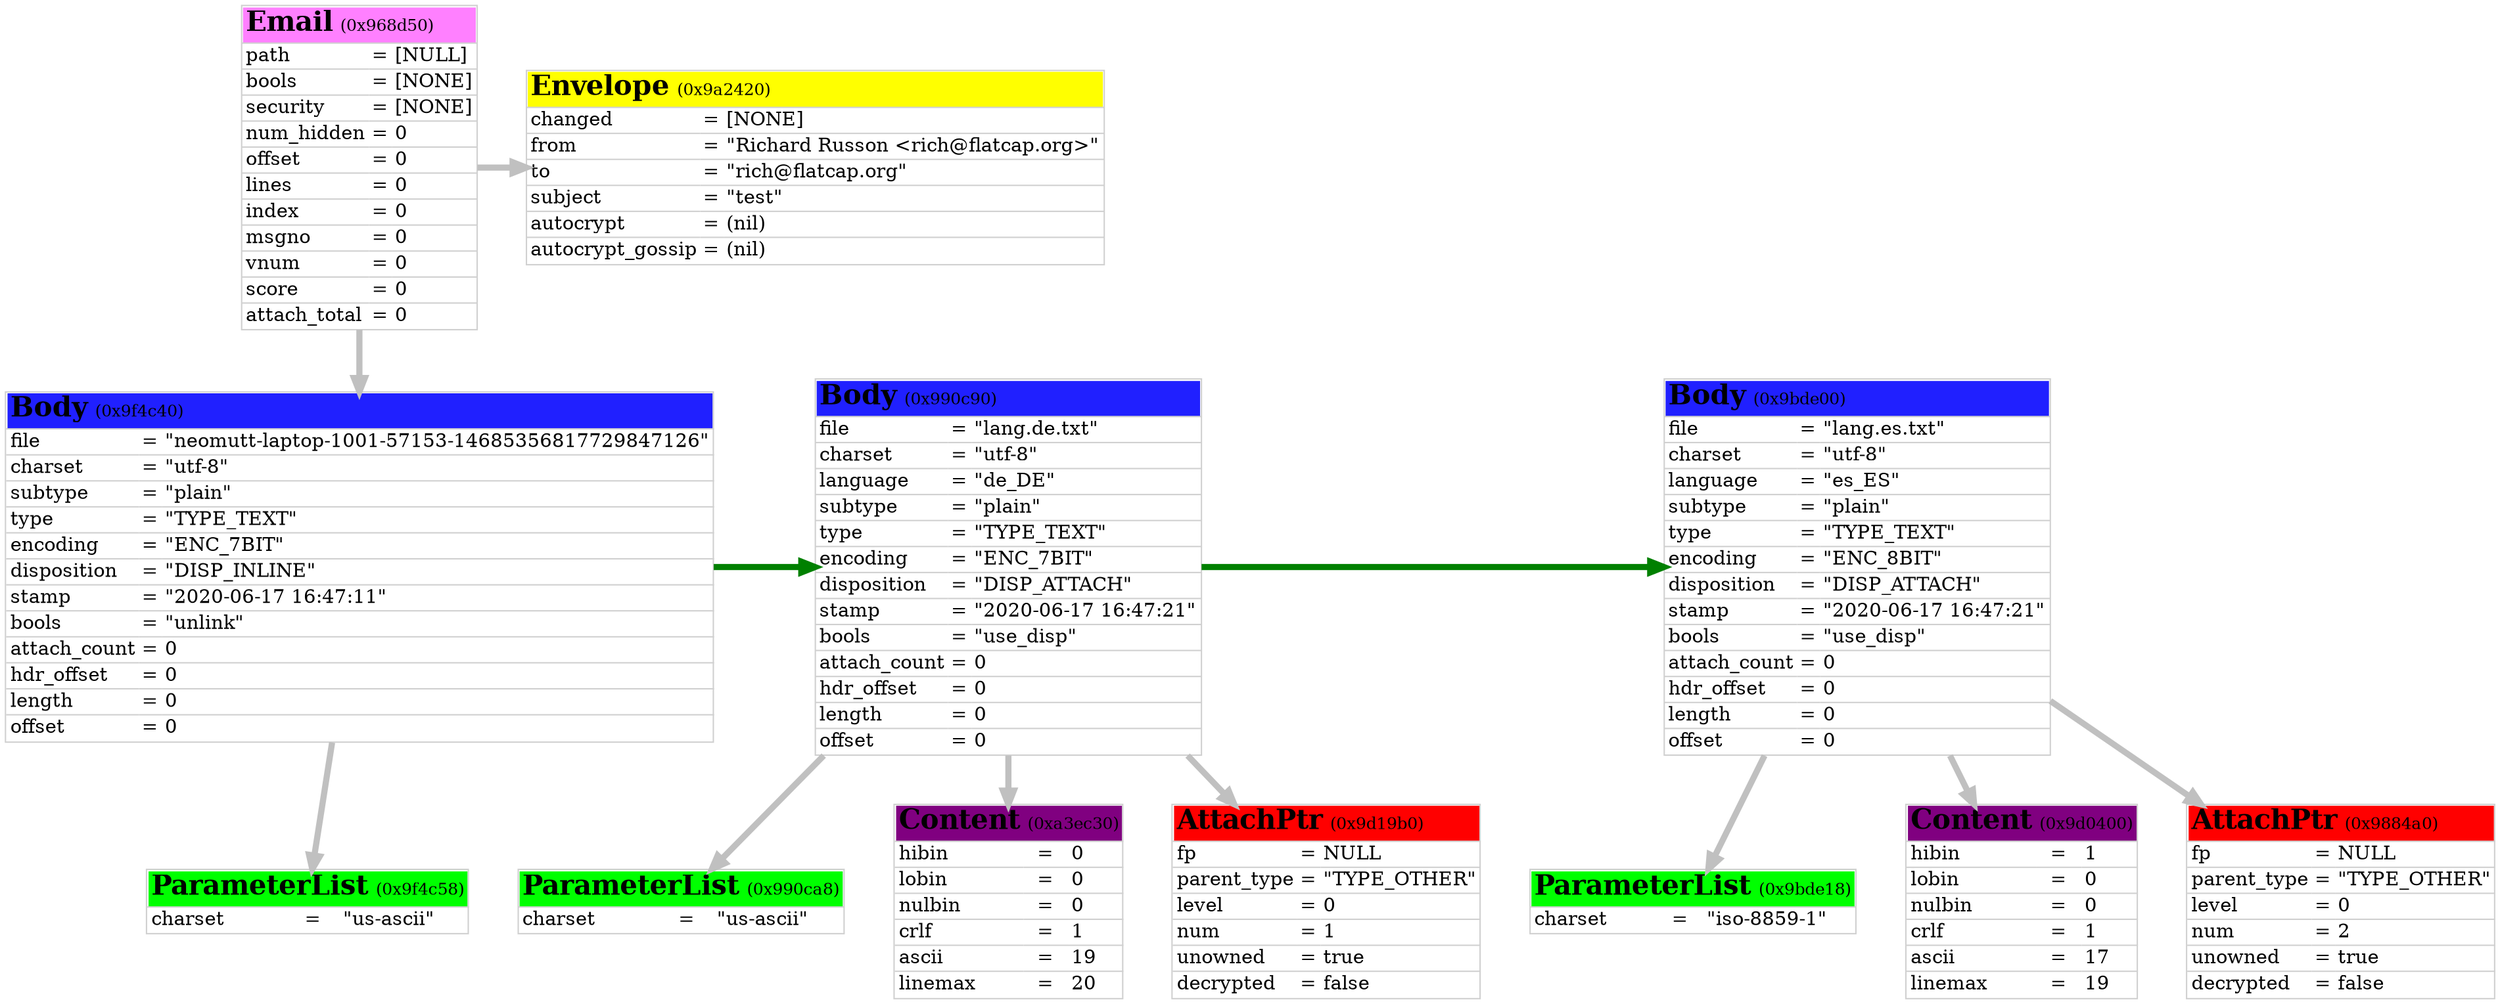 digraph neomutt
{

	graph [
		rankdir="TB"
		nodesep="0.5"
		ranksep="0.5"
	];

	node [
		shape="plain"
	];

	edge [
		penwidth="4.5"
		arrowsize="1.0"
		color="#c0c0c0"
	];

	obj_0x968d50 [
		label=<<table cellspacing="0" border="1" rows="*" color="#d0d0d0">
		<tr>
			<td border="0" align="left" bgcolor="#ff80ff" port="top" colspan="3"><font color="#000000" point-size="20"><b>Email</b></font> <font point-size="12">(0x968d50)</font></td>
		</tr>
		<tr>
			<td border="0" align="left">path</td>
			<td border="0">=</td>
			<td border="0" align="left">[NULL]</td>
		</tr>
		<tr>
			<td border="0" align="left">bools</td>
			<td border="0">=</td>
			<td border="0" align="left">[NONE]</td>
		</tr>
		<tr>
			<td border="0" align="left">security</td>
			<td border="0">=</td>
			<td border="0" align="left">[NONE]</td>
		</tr>
		<tr>
			<td border="0" align="left">num_hidden</td>
			<td border="0">=</td>
			<td border="0" align="left">0</td>
		</tr>
		<tr>
			<td border="0" align="left">offset</td>
			<td border="0">=</td>
			<td border="0" align="left">0</td>
		</tr>
		<tr>
			<td border="0" align="left">lines</td>
			<td border="0">=</td>
			<td border="0" align="left">0</td>
		</tr>
		<tr>
			<td border="0" align="left">index</td>
			<td border="0">=</td>
			<td border="0" align="left">0</td>
		</tr>
		<tr>
			<td border="0" align="left">msgno</td>
			<td border="0">=</td>
			<td border="0" align="left">0</td>
		</tr>
		<tr>
			<td border="0" align="left">vnum</td>
			<td border="0">=</td>
			<td border="0" align="left">0</td>
		</tr>
		<tr>
			<td border="0" align="left">score</td>
			<td border="0">=</td>
			<td border="0" align="left">0</td>
		</tr>
		<tr>
			<td border="0" align="left">attach_total</td>
			<td border="0">=</td>
			<td border="0" align="left">0</td>
		</tr>
		</table>>
	];

	obj_0x9f4c40 [
		label=<<table cellspacing="0" border="1" rows="*" color="#d0d0d0">
		<tr>
			<td border="0" align="left" bgcolor="#2020ff" port="top" colspan="3"><font color="#000000" point-size="20"><b>Body</b></font> <font point-size="12">(0x9f4c40)</font></td>
		</tr>
		<tr>
			<td border="0" align="left">file</td>
			<td border="0">=</td>
			<td border="0" align="left">"neomutt-laptop-1001-57153-14685356817729847126"</td>
		</tr>
		<tr>
			<td border="0" align="left">charset</td>
			<td border="0">=</td>
			<td border="0" align="left">"utf-8"</td>
		</tr>
		<tr>
			<td border="0" align="left">subtype</td>
			<td border="0">=</td>
			<td border="0" align="left">"plain"</td>
		</tr>
		<tr>
			<td border="0" align="left">type</td>
			<td border="0">=</td>
			<td border="0" align="left">"TYPE_TEXT"</td>
		</tr>
		<tr>
			<td border="0" align="left">encoding</td>
			<td border="0">=</td>
			<td border="0" align="left">"ENC_7BIT"</td>
		</tr>
		<tr>
			<td border="0" align="left">disposition</td>
			<td border="0">=</td>
			<td border="0" align="left">"DISP_INLINE"</td>
		</tr>
		<tr>
			<td border="0" align="left">stamp</td>
			<td border="0">=</td>
			<td border="0" align="left">"2020-06-17 16:47:11"</td>
		</tr>
		<tr>
			<td border="0" align="left">bools</td>
			<td border="0">=</td>
			<td border="0" align="left">"unlink"</td>
		</tr>
		<tr>
			<td border="0" align="left">attach_count</td>
			<td border="0">=</td>
			<td border="0" align="left">0</td>
		</tr>
		<tr>
			<td border="0" align="left">hdr_offset</td>
			<td border="0">=</td>
			<td border="0" align="left">0</td>
		</tr>
		<tr>
			<td border="0" align="left">length</td>
			<td border="0">=</td>
			<td border="0" align="left">0</td>
		</tr>
		<tr>
			<td border="0" align="left">offset</td>
			<td border="0">=</td>
			<td border="0" align="left">0</td>
		</tr>
		</table>>
	];

	obj_0x9f4c58 [
		label=<<table cellspacing="0" border="1" rows="*" color="#d0d0d0">
		<tr>
			<td border="0" align="left" bgcolor="#00ff00" port="top" colspan="3"><font color="#000000" point-size="20"><b>ParameterList</b></font> <font point-size="12">(0x9f4c58)</font></td>
		</tr>
		<tr>
			<td border="0" align="left">charset</td>
			<td border="0">=</td>
			<td border="0" align="left">"us-ascii"</td>
		</tr>
		</table>>
	];

	obj_0x990c90 [
		label=<<table cellspacing="0" border="1" rows="*" color="#d0d0d0">
		<tr>
			<td border="0" align="left" bgcolor="#2020ff" port="top" colspan="3"><font color="#000000" point-size="20"><b>Body</b></font> <font point-size="12">(0x990c90)</font></td>
		</tr>
		<tr>
			<td border="0" align="left">file</td>
			<td border="0">=</td>
			<td border="0" align="left">"lang.de.txt"</td>
		</tr>
		<tr>
			<td border="0" align="left">charset</td>
			<td border="0">=</td>
			<td border="0" align="left">"utf-8"</td>
		</tr>
		<tr>
			<td border="0" align="left">language</td>
			<td border="0">=</td>
			<td border="0" align="left">"de_DE"</td>
		</tr>
		<tr>
			<td border="0" align="left">subtype</td>
			<td border="0">=</td>
			<td border="0" align="left">"plain"</td>
		</tr>
		<tr>
			<td border="0" align="left">type</td>
			<td border="0">=</td>
			<td border="0" align="left">"TYPE_TEXT"</td>
		</tr>
		<tr>
			<td border="0" align="left">encoding</td>
			<td border="0">=</td>
			<td border="0" align="left">"ENC_7BIT"</td>
		</tr>
		<tr>
			<td border="0" align="left">disposition</td>
			<td border="0">=</td>
			<td border="0" align="left">"DISP_ATTACH"</td>
		</tr>
		<tr>
			<td border="0" align="left">stamp</td>
			<td border="0">=</td>
			<td border="0" align="left">"2020-06-17 16:47:21"</td>
		</tr>
		<tr>
			<td border="0" align="left">bools</td>
			<td border="0">=</td>
			<td border="0" align="left">"use_disp"</td>
		</tr>
		<tr>
			<td border="0" align="left">attach_count</td>
			<td border="0">=</td>
			<td border="0" align="left">0</td>
		</tr>
		<tr>
			<td border="0" align="left">hdr_offset</td>
			<td border="0">=</td>
			<td border="0" align="left">0</td>
		</tr>
		<tr>
			<td border="0" align="left">length</td>
			<td border="0">=</td>
			<td border="0" align="left">0</td>
		</tr>
		<tr>
			<td border="0" align="left">offset</td>
			<td border="0">=</td>
			<td border="0" align="left">0</td>
		</tr>
		</table>>
	];

	obj_0x990ca8 [
		label=<<table cellspacing="0" border="1" rows="*" color="#d0d0d0">
		<tr>
			<td border="0" align="left" bgcolor="#00ff00" port="top" colspan="3"><font color="#000000" point-size="20"><b>ParameterList</b></font> <font point-size="12">(0x990ca8)</font></td>
		</tr>
		<tr>
			<td border="0" align="left">charset</td>
			<td border="0">=</td>
			<td border="0" align="left">"us-ascii"</td>
		</tr>
		</table>>
	];

	obj_0xa3ec30 [
		label=<<table cellspacing="0" border="1" rows="*" color="#d0d0d0">
		<tr>
			<td border="0" align="left" bgcolor="#800080" port="top" colspan="3"><font color="#000000" point-size="20"><b>Content</b></font> <font point-size="12">(0xa3ec30)</font></td>
		</tr>
		<tr>
			<td border="0" align="left">hibin</td>
			<td border="0">=</td>
			<td border="0" align="left">0</td>
		</tr>
		<tr>
			<td border="0" align="left">lobin</td>
			<td border="0">=</td>
			<td border="0" align="left">0</td>
		</tr>
		<tr>
			<td border="0" align="left">nulbin</td>
			<td border="0">=</td>
			<td border="0" align="left">0</td>
		</tr>
		<tr>
			<td border="0" align="left">crlf</td>
			<td border="0">=</td>
			<td border="0" align="left">1</td>
		</tr>
		<tr>
			<td border="0" align="left">ascii</td>
			<td border="0">=</td>
			<td border="0" align="left">19</td>
		</tr>
		<tr>
			<td border="0" align="left">linemax</td>
			<td border="0">=</td>
			<td border="0" align="left">20</td>
		</tr>
		</table>>
	];

	obj_0x9d19b0 [
		label=<<table cellspacing="0" border="1" rows="*" color="#d0d0d0">
		<tr>
			<td border="0" align="left" bgcolor="#ff0000" port="top" colspan="3"><font color="#000000" point-size="20"><b>AttachPtr</b></font> <font point-size="12">(0x9d19b0)</font></td>
		</tr>
		<tr>
			<td border="0" align="left">fp</td>
			<td border="0">=</td>
			<td border="0" align="left">NULL</td>
		</tr>
		<tr>
			<td border="0" align="left">parent_type</td>
			<td border="0">=</td>
			<td border="0" align="left">"TYPE_OTHER"</td>
		</tr>
		<tr>
			<td border="0" align="left">level</td>
			<td border="0">=</td>
			<td border="0" align="left">0</td>
		</tr>
		<tr>
			<td border="0" align="left">num</td>
			<td border="0">=</td>
			<td border="0" align="left">1</td>
		</tr>
		<tr>
			<td border="0" align="left">unowned</td>
			<td border="0">=</td>
			<td border="0" align="left">true</td>
		</tr>
		<tr>
			<td border="0" align="left">decrypted</td>
			<td border="0">=</td>
			<td border="0" align="left">false</td>
		</tr>
		</table>>
	];

	obj_0x9bde00 [
		label=<<table cellspacing="0" border="1" rows="*" color="#d0d0d0">
		<tr>
			<td border="0" align="left" bgcolor="#2020ff" port="top" colspan="3"><font color="#000000" point-size="20"><b>Body</b></font> <font point-size="12">(0x9bde00)</font></td>
		</tr>
		<tr>
			<td border="0" align="left">file</td>
			<td border="0">=</td>
			<td border="0" align="left">"lang.es.txt"</td>
		</tr>
		<tr>
			<td border="0" align="left">charset</td>
			<td border="0">=</td>
			<td border="0" align="left">"utf-8"</td>
		</tr>
		<tr>
			<td border="0" align="left">language</td>
			<td border="0">=</td>
			<td border="0" align="left">"es_ES"</td>
		</tr>
		<tr>
			<td border="0" align="left">subtype</td>
			<td border="0">=</td>
			<td border="0" align="left">"plain"</td>
		</tr>
		<tr>
			<td border="0" align="left">type</td>
			<td border="0">=</td>
			<td border="0" align="left">"TYPE_TEXT"</td>
		</tr>
		<tr>
			<td border="0" align="left">encoding</td>
			<td border="0">=</td>
			<td border="0" align="left">"ENC_8BIT"</td>
		</tr>
		<tr>
			<td border="0" align="left">disposition</td>
			<td border="0">=</td>
			<td border="0" align="left">"DISP_ATTACH"</td>
		</tr>
		<tr>
			<td border="0" align="left">stamp</td>
			<td border="0">=</td>
			<td border="0" align="left">"2020-06-17 16:47:21"</td>
		</tr>
		<tr>
			<td border="0" align="left">bools</td>
			<td border="0">=</td>
			<td border="0" align="left">"use_disp"</td>
		</tr>
		<tr>
			<td border="0" align="left">attach_count</td>
			<td border="0">=</td>
			<td border="0" align="left">0</td>
		</tr>
		<tr>
			<td border="0" align="left">hdr_offset</td>
			<td border="0">=</td>
			<td border="0" align="left">0</td>
		</tr>
		<tr>
			<td border="0" align="left">length</td>
			<td border="0">=</td>
			<td border="0" align="left">0</td>
		</tr>
		<tr>
			<td border="0" align="left">offset</td>
			<td border="0">=</td>
			<td border="0" align="left">0</td>
		</tr>
		</table>>
	];

	obj_0x9bde18 [
		label=<<table cellspacing="0" border="1" rows="*" color="#d0d0d0">
		<tr>
			<td border="0" align="left" bgcolor="#00ff00" port="top" colspan="3"><font color="#000000" point-size="20"><b>ParameterList</b></font> <font point-size="12">(0x9bde18)</font></td>
		</tr>
		<tr>
			<td border="0" align="left">charset</td>
			<td border="0">=</td>
			<td border="0" align="left">"iso-8859-1"</td>
		</tr>
		</table>>
	];

	obj_0x9d0400 [
		label=<<table cellspacing="0" border="1" rows="*" color="#d0d0d0">
		<tr>
			<td border="0" align="left" bgcolor="#800080" port="top" colspan="3"><font color="#000000" point-size="20"><b>Content</b></font> <font point-size="12">(0x9d0400)</font></td>
		</tr>
		<tr>
			<td border="0" align="left">hibin</td>
			<td border="0">=</td>
			<td border="0" align="left">1</td>
		</tr>
		<tr>
			<td border="0" align="left">lobin</td>
			<td border="0">=</td>
			<td border="0" align="left">0</td>
		</tr>
		<tr>
			<td border="0" align="left">nulbin</td>
			<td border="0">=</td>
			<td border="0" align="left">0</td>
		</tr>
		<tr>
			<td border="0" align="left">crlf</td>
			<td border="0">=</td>
			<td border="0" align="left">1</td>
		</tr>
		<tr>
			<td border="0" align="left">ascii</td>
			<td border="0">=</td>
			<td border="0" align="left">17</td>
		</tr>
		<tr>
			<td border="0" align="left">linemax</td>
			<td border="0">=</td>
			<td border="0" align="left">19</td>
		</tr>
		</table>>
	];

	obj_0x9884a0 [
		label=<<table cellspacing="0" border="1" rows="*" color="#d0d0d0">
		<tr>
			<td border="0" align="left" bgcolor="#ff0000" port="top" colspan="3"><font color="#000000" point-size="20"><b>AttachPtr</b></font> <font point-size="12">(0x9884a0)</font></td>
		</tr>
		<tr>
			<td border="0" align="left">fp</td>
			<td border="0">=</td>
			<td border="0" align="left">NULL</td>
		</tr>
		<tr>
			<td border="0" align="left">parent_type</td>
			<td border="0">=</td>
			<td border="0" align="left">"TYPE_OTHER"</td>
		</tr>
		<tr>
			<td border="0" align="left">level</td>
			<td border="0">=</td>
			<td border="0" align="left">0</td>
		</tr>
		<tr>
			<td border="0" align="left">num</td>
			<td border="0">=</td>
			<td border="0" align="left">2</td>
		</tr>
		<tr>
			<td border="0" align="left">unowned</td>
			<td border="0">=</td>
			<td border="0" align="left">true</td>
		</tr>
		<tr>
			<td border="0" align="left">decrypted</td>
			<td border="0">=</td>
			<td border="0" align="left">false</td>
		</tr>
		</table>>
	];

	obj_0x9a2420 [
		label=<<table cellspacing="0" border="1" rows="*" color="#d0d0d0">
		<tr>
			<td border="0" align="left" bgcolor="#ffff00" port="top" colspan="3"><font color="#000000" point-size="20"><b>Envelope</b></font> <font point-size="12">(0x9a2420)</font></td>
		</tr>
		<tr>
			<td border="0" align="left">changed</td>
			<td border="0">=</td>
			<td border="0" align="left">[NONE]</td>
		</tr>
		<tr>
			<td border="0" align="left">from</td>
			<td border="0">=</td>
			<td border="0" align="left">"Richard Russon &lt;rich@flatcap.org&gt;"</td>
		</tr>
		<tr>
			<td border="0" align="left">to</td>
			<td border="0">=</td>
			<td border="0" align="left">"rich@flatcap.org"</td>
		</tr>
		<tr>
			<td border="0" align="left">subject</td>
			<td border="0">=</td>
			<td border="0" align="left">"test"</td>
		</tr>
		<tr>
			<td border="0" align="left">autocrypt</td>
			<td border="0">=</td>
			<td border="0" align="left">(nil)</td>
		</tr>
		<tr>
			<td border="0" align="left">autocrypt_gossip</td>
			<td border="0">=</td>
			<td border="0" align="left">(nil)</td>
		</tr>
		</table>>
	];


	obj_0x9f4c40 -> obj_0x9f4c58 [  edgetooltip="Body->mime_headers" color="#c0c0c0" ];
	obj_0x990c90 -> obj_0x990ca8 [  edgetooltip="Body->mime_headers" color="#c0c0c0" ];
	obj_0x990c90 -> obj_0xa3ec30 [  edgetooltip="Body->content" color="#c0c0c0" ];
	obj_0x990c90 -> obj_0x9d19b0 [  edgetooltip="Body->aptr" color="#c0c0c0" ];
	obj_0x9f4c40 -> obj_0x990c90 [  edgetooltip="Body->next" color="#008000" ];
	obj_0x9bde00 -> obj_0x9bde18 [  edgetooltip="Body->mime_headers" color="#c0c0c0" ];
	obj_0x9bde00 -> obj_0x9d0400 [  edgetooltip="Body->content" color="#c0c0c0" ];
	obj_0x9bde00 -> obj_0x9884a0 [  edgetooltip="Body->aptr" color="#c0c0c0" ];
	obj_0x990c90 -> obj_0x9bde00 [  edgetooltip="Body->next" color="#008000" ];
	{ rank=same obj_0x9f4c40 obj_0x990c90 obj_0x9bde00 };
	obj_0x968d50 -> obj_0x9f4c40 [  edgetooltip="Email->content" color="#c0c0c0" ];
	obj_0x968d50 -> obj_0x9a2420 [  edgetooltip="Email->env" color="#c0c0c0" ];
	{ rank=same obj_0x968d50 obj_0x9a2420 };

}
